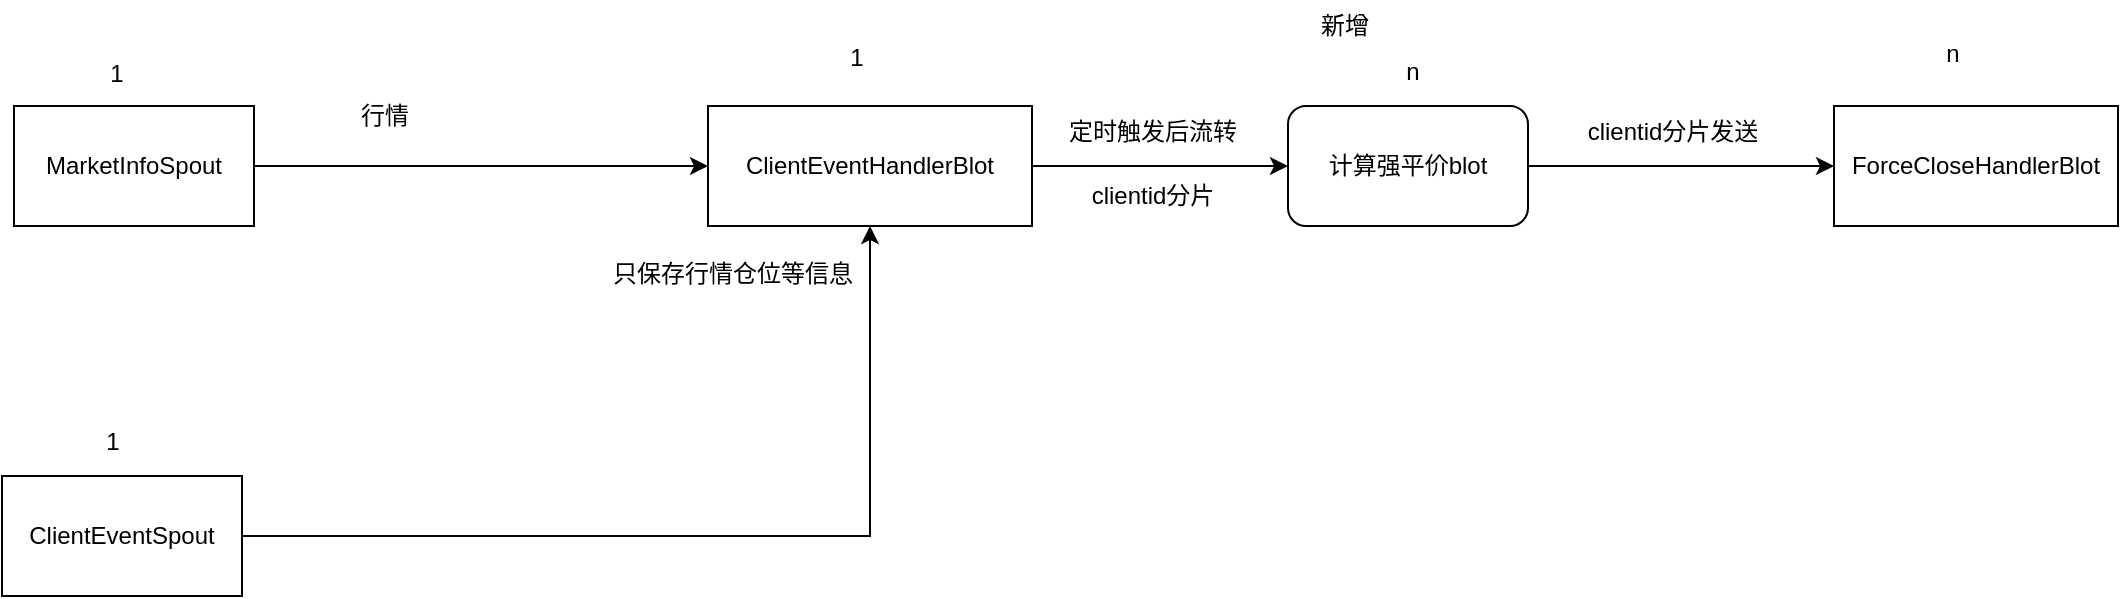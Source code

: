 <mxfile version="26.0.6">
  <diagram name="第 1 页" id="cowpMPlA5oFTLJYU-tEO">
    <mxGraphModel dx="954" dy="598" grid="0" gridSize="10" guides="1" tooltips="1" connect="1" arrows="1" fold="1" page="1" pageScale="1" pageWidth="3000" pageHeight="3020" math="0" shadow="0">
      <root>
        <mxCell id="0" />
        <mxCell id="1" parent="0" />
        <mxCell id="M1F46UfTLLeqi-2KB-rU-3" value="" style="edgeStyle=orthogonalEdgeStyle;rounded=0;orthogonalLoop=1;jettySize=auto;html=1;" edge="1" parent="1" source="M1F46UfTLLeqi-2KB-rU-1" target="M1F46UfTLLeqi-2KB-rU-2">
          <mxGeometry relative="1" as="geometry" />
        </mxCell>
        <mxCell id="M1F46UfTLLeqi-2KB-rU-1" value="MarketInfoSpout" style="rounded=0;whiteSpace=wrap;html=1;" vertex="1" parent="1">
          <mxGeometry x="108" y="151" width="120" height="60" as="geometry" />
        </mxCell>
        <mxCell id="M1F46UfTLLeqi-2KB-rU-7" style="edgeStyle=orthogonalEdgeStyle;rounded=0;orthogonalLoop=1;jettySize=auto;html=1;" edge="1" parent="1" source="M1F46UfTLLeqi-2KB-rU-2" target="M1F46UfTLLeqi-2KB-rU-6">
          <mxGeometry relative="1" as="geometry" />
        </mxCell>
        <mxCell id="M1F46UfTLLeqi-2KB-rU-2" value="ClientEventHandlerBlot" style="whiteSpace=wrap;html=1;rounded=0;" vertex="1" parent="1">
          <mxGeometry x="455" y="151" width="162" height="60" as="geometry" />
        </mxCell>
        <mxCell id="M1F46UfTLLeqi-2KB-rU-5" style="edgeStyle=orthogonalEdgeStyle;rounded=0;orthogonalLoop=1;jettySize=auto;html=1;entryX=0.5;entryY=1;entryDx=0;entryDy=0;" edge="1" parent="1" source="M1F46UfTLLeqi-2KB-rU-4" target="M1F46UfTLLeqi-2KB-rU-2">
          <mxGeometry relative="1" as="geometry" />
        </mxCell>
        <mxCell id="M1F46UfTLLeqi-2KB-rU-4" value="ClientEventSpout" style="rounded=0;whiteSpace=wrap;html=1;" vertex="1" parent="1">
          <mxGeometry x="102" y="336" width="120" height="60" as="geometry" />
        </mxCell>
        <mxCell id="M1F46UfTLLeqi-2KB-rU-10" style="edgeStyle=orthogonalEdgeStyle;rounded=0;orthogonalLoop=1;jettySize=auto;html=1;entryX=0;entryY=0.5;entryDx=0;entryDy=0;" edge="1" parent="1" source="M1F46UfTLLeqi-2KB-rU-6" target="M1F46UfTLLeqi-2KB-rU-9">
          <mxGeometry relative="1" as="geometry" />
        </mxCell>
        <mxCell id="M1F46UfTLLeqi-2KB-rU-6" value="计算强平价blot" style="rounded=1;whiteSpace=wrap;html=1;" vertex="1" parent="1">
          <mxGeometry x="745" y="151" width="120" height="60" as="geometry" />
        </mxCell>
        <mxCell id="M1F46UfTLLeqi-2KB-rU-8" value="新增" style="text;html=1;align=center;verticalAlign=middle;resizable=0;points=[];autosize=1;strokeColor=none;fillColor=none;" vertex="1" parent="1">
          <mxGeometry x="752" y="98" width="42" height="26" as="geometry" />
        </mxCell>
        <mxCell id="M1F46UfTLLeqi-2KB-rU-9" value="ForceCloseHandlerBlot" style="rounded=0;whiteSpace=wrap;html=1;" vertex="1" parent="1">
          <mxGeometry x="1018" y="151" width="142" height="60" as="geometry" />
        </mxCell>
        <mxCell id="M1F46UfTLLeqi-2KB-rU-11" value="clientid分片发送" style="text;html=1;align=center;verticalAlign=middle;resizable=0;points=[];autosize=1;strokeColor=none;fillColor=none;" vertex="1" parent="1">
          <mxGeometry x="885" y="151" width="103" height="26" as="geometry" />
        </mxCell>
        <mxCell id="M1F46UfTLLeqi-2KB-rU-13" value="n" style="text;html=1;align=center;verticalAlign=middle;resizable=0;points=[];autosize=1;strokeColor=none;fillColor=none;" vertex="1" parent="1">
          <mxGeometry x="1064" y="112" width="25" height="26" as="geometry" />
        </mxCell>
        <mxCell id="M1F46UfTLLeqi-2KB-rU-14" value="n" style="text;html=1;align=center;verticalAlign=middle;resizable=0;points=[];autosize=1;strokeColor=none;fillColor=none;" vertex="1" parent="1">
          <mxGeometry x="794" y="121" width="25" height="26" as="geometry" />
        </mxCell>
        <mxCell id="M1F46UfTLLeqi-2KB-rU-15" value="1" style="text;html=1;align=center;verticalAlign=middle;resizable=0;points=[];autosize=1;strokeColor=none;fillColor=none;" vertex="1" parent="1">
          <mxGeometry x="516" y="114" width="25" height="26" as="geometry" />
        </mxCell>
        <mxCell id="M1F46UfTLLeqi-2KB-rU-16" value="1" style="text;html=1;align=center;verticalAlign=middle;resizable=0;points=[];autosize=1;strokeColor=none;fillColor=none;" vertex="1" parent="1">
          <mxGeometry x="146" y="122" width="25" height="26" as="geometry" />
        </mxCell>
        <mxCell id="M1F46UfTLLeqi-2KB-rU-17" value="1" style="text;html=1;align=center;verticalAlign=middle;resizable=0;points=[];autosize=1;strokeColor=none;fillColor=none;" vertex="1" parent="1">
          <mxGeometry x="144" y="306" width="25" height="26" as="geometry" />
        </mxCell>
        <mxCell id="M1F46UfTLLeqi-2KB-rU-18" value="只保存行情仓位等信息" style="text;html=1;align=center;verticalAlign=middle;resizable=0;points=[];autosize=1;strokeColor=none;fillColor=none;" vertex="1" parent="1">
          <mxGeometry x="398" y="222" width="138" height="26" as="geometry" />
        </mxCell>
        <mxCell id="M1F46UfTLLeqi-2KB-rU-19" value="定时触发后流转" style="text;html=1;align=center;verticalAlign=middle;resizable=0;points=[];autosize=1;strokeColor=none;fillColor=none;" vertex="1" parent="1">
          <mxGeometry x="626" y="151" width="102" height="26" as="geometry" />
        </mxCell>
        <mxCell id="M1F46UfTLLeqi-2KB-rU-20" value="行情" style="text;html=1;align=center;verticalAlign=middle;resizable=0;points=[];autosize=1;strokeColor=none;fillColor=none;" vertex="1" parent="1">
          <mxGeometry x="272" y="143" width="42" height="26" as="geometry" />
        </mxCell>
        <mxCell id="M1F46UfTLLeqi-2KB-rU-21" value="clientid分片" style="text;html=1;align=center;verticalAlign=middle;resizable=0;points=[];autosize=1;strokeColor=none;fillColor=none;" vertex="1" parent="1">
          <mxGeometry x="637.5" y="183" width="79" height="26" as="geometry" />
        </mxCell>
      </root>
    </mxGraphModel>
  </diagram>
</mxfile>
